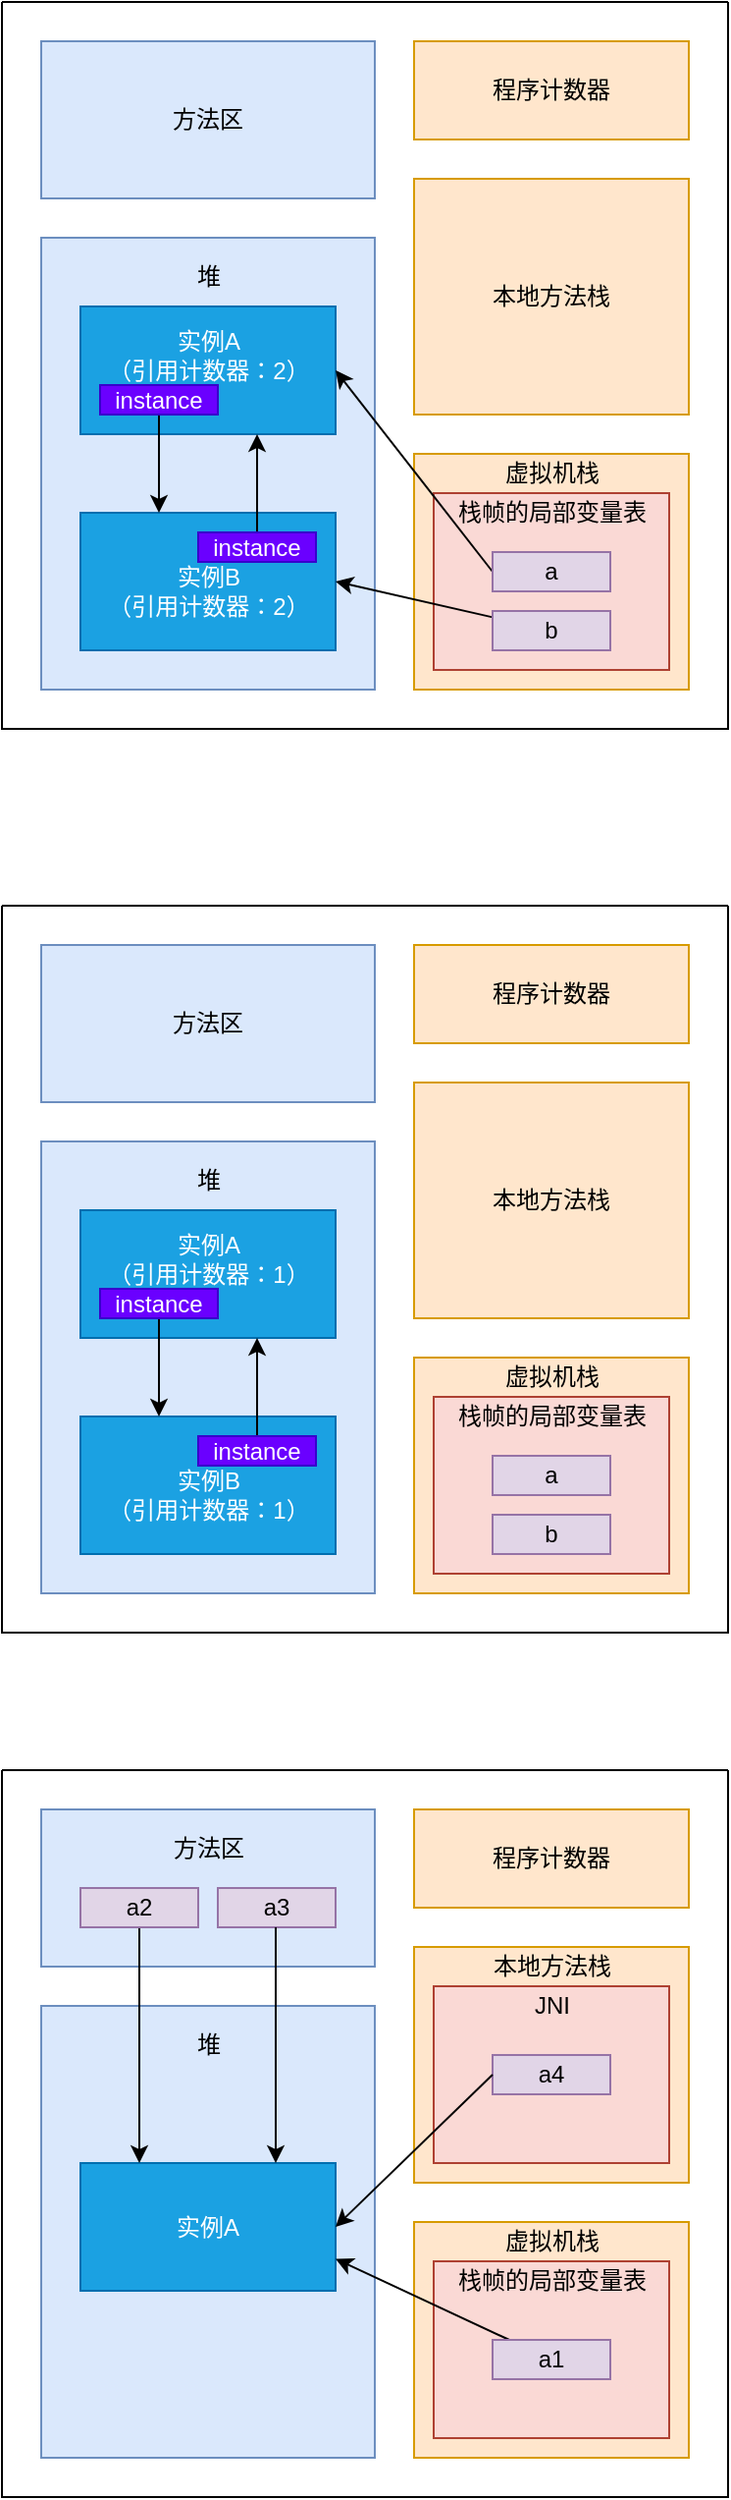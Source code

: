 <mxfile version="15.2.7" type="github"><diagram id="JGI1xZMa_0HHfpwyXVVf" name="Page-1"><mxGraphModel dx="782" dy="436" grid="1" gridSize="10" guides="1" tooltips="1" connect="1" arrows="1" fold="1" page="1" pageScale="1" pageWidth="500" pageHeight="500" math="0" shadow="0"><root><mxCell id="0"/><mxCell id="1" parent="0"/><mxCell id="lWt3rWoEdgT2WmFkieow-4" value="" style="swimlane;startSize=0;" parent="1" vertex="1"><mxGeometry x="60" y="20" width="370" height="370" as="geometry"><mxRectangle x="60" y="20" width="50" height="40" as="alternateBounds"/></mxGeometry></mxCell><mxCell id="lWt3rWoEdgT2WmFkieow-5" value="方法区" style="whiteSpace=wrap;html=1;fillColor=#dae8fc;strokeColor=#6c8ebf;" parent="lWt3rWoEdgT2WmFkieow-4" vertex="1"><mxGeometry x="20" y="20" width="170" height="80" as="geometry"/></mxCell><mxCell id="lWt3rWoEdgT2WmFkieow-6" value="" style="whiteSpace=wrap;html=1;fillColor=#dae8fc;strokeColor=#6c8ebf;" parent="lWt3rWoEdgT2WmFkieow-4" vertex="1"><mxGeometry x="20" y="120" width="170" height="230" as="geometry"/></mxCell><mxCell id="lWt3rWoEdgT2WmFkieow-7" value="" style="whiteSpace=wrap;html=1;fillColor=#ffe6cc;strokeColor=#d79b00;" parent="lWt3rWoEdgT2WmFkieow-4" vertex="1"><mxGeometry x="210" y="230" width="140" height="120" as="geometry"/></mxCell><mxCell id="lWt3rWoEdgT2WmFkieow-9" value="程序计数器" style="whiteSpace=wrap;html=1;fillColor=#ffe6cc;strokeColor=#d79b00;" parent="lWt3rWoEdgT2WmFkieow-4" vertex="1"><mxGeometry x="210" y="20" width="140" height="50" as="geometry"/></mxCell><mxCell id="lWt3rWoEdgT2WmFkieow-10" value="虚拟机栈" style="text;html=1;align=center;verticalAlign=middle;resizable=0;points=[];autosize=1;strokeColor=none;fillColor=none;" parent="lWt3rWoEdgT2WmFkieow-4" vertex="1"><mxGeometry x="250" y="230" width="60" height="20" as="geometry"/></mxCell><mxCell id="lWt3rWoEdgT2WmFkieow-11" value="堆" style="text;html=1;align=center;verticalAlign=middle;resizable=0;points=[];autosize=1;strokeColor=none;fillColor=none;" parent="lWt3rWoEdgT2WmFkieow-4" vertex="1"><mxGeometry x="90" y="130" width="30" height="20" as="geometry"/></mxCell><mxCell id="lWt3rWoEdgT2WmFkieow-13" value="" style="rounded=0;whiteSpace=wrap;html=1;fillColor=#1ba1e2;strokeColor=#006EAF;fontColor=#ffffff;" parent="lWt3rWoEdgT2WmFkieow-4" vertex="1"><mxGeometry x="40" y="155" width="130" height="65" as="geometry"/></mxCell><mxCell id="lWt3rWoEdgT2WmFkieow-14" value="" style="rounded=0;whiteSpace=wrap;html=1;fillColor=#1ba1e2;strokeColor=#006EAF;fontColor=#ffffff;" parent="lWt3rWoEdgT2WmFkieow-4" vertex="1"><mxGeometry x="40" y="260" width="130" height="70" as="geometry"/></mxCell><mxCell id="lWt3rWoEdgT2WmFkieow-18" value="" style="edgeStyle=orthogonalEdgeStyle;rounded=0;orthogonalLoop=1;jettySize=auto;html=1;" parent="lWt3rWoEdgT2WmFkieow-4" source="lWt3rWoEdgT2WmFkieow-16" target="lWt3rWoEdgT2WmFkieow-13" edge="1"><mxGeometry relative="1" as="geometry"><Array as="points"><mxPoint x="130" y="230"/><mxPoint x="130" y="230"/></Array></mxGeometry></mxCell><mxCell id="lWt3rWoEdgT2WmFkieow-16" value="instance" style="rounded=0;whiteSpace=wrap;html=1;fillColor=#6a00ff;strokeColor=#3700CC;fontColor=#ffffff;" parent="lWt3rWoEdgT2WmFkieow-4" vertex="1"><mxGeometry x="100" y="270" width="60" height="15" as="geometry"/></mxCell><mxCell id="lWt3rWoEdgT2WmFkieow-17" value="" style="edgeStyle=orthogonalEdgeStyle;rounded=0;orthogonalLoop=1;jettySize=auto;html=1;" parent="lWt3rWoEdgT2WmFkieow-4" source="lWt3rWoEdgT2WmFkieow-15" edge="1"><mxGeometry relative="1" as="geometry"><mxPoint x="80" y="260" as="targetPoint"/></mxGeometry></mxCell><mxCell id="lWt3rWoEdgT2WmFkieow-15" value="instance" style="rounded=0;whiteSpace=wrap;html=1;fillColor=#6a00ff;strokeColor=#3700CC;fontColor=#ffffff;" parent="lWt3rWoEdgT2WmFkieow-4" vertex="1"><mxGeometry x="50" y="195" width="60" height="15" as="geometry"/></mxCell><mxCell id="lWt3rWoEdgT2WmFkieow-8" value="本地方法栈" style="whiteSpace=wrap;html=1;fillColor=#ffe6cc;strokeColor=#d79b00;" parent="lWt3rWoEdgT2WmFkieow-4" vertex="1"><mxGeometry x="210" y="90" width="140" height="120" as="geometry"/></mxCell><mxCell id="lWt3rWoEdgT2WmFkieow-19" value="" style="rounded=0;whiteSpace=wrap;html=1;fillColor=#fad9d5;strokeColor=#ae4132;" parent="lWt3rWoEdgT2WmFkieow-4" vertex="1"><mxGeometry x="220" y="250" width="120" height="90" as="geometry"/></mxCell><mxCell id="lWt3rWoEdgT2WmFkieow-20" value="栈帧的局部变量表" style="text;html=1;align=center;verticalAlign=middle;resizable=0;points=[];autosize=1;strokeColor=none;fillColor=none;" parent="lWt3rWoEdgT2WmFkieow-4" vertex="1"><mxGeometry x="225" y="250" width="110" height="20" as="geometry"/></mxCell><mxCell id="iRe2CtQlrrQ_LKRuZvav-3" style="rounded=0;orthogonalLoop=1;jettySize=auto;html=1;entryX=1;entryY=0.5;entryDx=0;entryDy=0;exitX=0;exitY=0.5;exitDx=0;exitDy=0;" parent="lWt3rWoEdgT2WmFkieow-4" source="iRe2CtQlrrQ_LKRuZvav-1" target="lWt3rWoEdgT2WmFkieow-13" edge="1"><mxGeometry relative="1" as="geometry"/></mxCell><mxCell id="iRe2CtQlrrQ_LKRuZvav-1" value="a" style="rounded=0;whiteSpace=wrap;html=1;fillColor=#e1d5e7;strokeColor=#9673a6;" parent="lWt3rWoEdgT2WmFkieow-4" vertex="1"><mxGeometry x="250" y="280" width="60" height="20" as="geometry"/></mxCell><mxCell id="iRe2CtQlrrQ_LKRuZvav-5" style="edgeStyle=none;rounded=0;orthogonalLoop=1;jettySize=auto;html=1;entryX=1;entryY=0.5;entryDx=0;entryDy=0;" parent="lWt3rWoEdgT2WmFkieow-4" source="iRe2CtQlrrQ_LKRuZvav-2" target="lWt3rWoEdgT2WmFkieow-14" edge="1"><mxGeometry relative="1" as="geometry"/></mxCell><mxCell id="iRe2CtQlrrQ_LKRuZvav-2" value="b" style="rounded=0;whiteSpace=wrap;html=1;fillColor=#e1d5e7;strokeColor=#9673a6;" parent="lWt3rWoEdgT2WmFkieow-4" vertex="1"><mxGeometry x="250" y="310" width="60" height="20" as="geometry"/></mxCell><mxCell id="QNXQyR8oD12LY2LMVM2n-55" value="&lt;font color=&quot;#ffffff&quot;&gt;实例A&lt;br&gt;（引用计数器：2）&lt;/font&gt;" style="text;html=1;align=center;verticalAlign=middle;resizable=0;points=[];autosize=1;strokeColor=none;fillColor=none;" parent="lWt3rWoEdgT2WmFkieow-4" vertex="1"><mxGeometry x="45" y="165" width="120" height="30" as="geometry"/></mxCell><mxCell id="QNXQyR8oD12LY2LMVM2n-56" value="&lt;font color=&quot;#ffffff&quot;&gt;实例B&lt;br&gt;（引用计数器：2）&lt;/font&gt;" style="text;html=1;align=center;verticalAlign=middle;resizable=0;points=[];autosize=1;strokeColor=none;fillColor=none;" parent="lWt3rWoEdgT2WmFkieow-4" vertex="1"><mxGeometry x="45" y="285" width="120" height="30" as="geometry"/></mxCell><mxCell id="QNXQyR8oD12LY2LMVM2n-1" value="" style="swimlane;startSize=0;" parent="1" vertex="1"><mxGeometry x="60" y="920" width="370" height="370" as="geometry"><mxRectangle x="60" y="20" width="50" height="40" as="alternateBounds"/></mxGeometry></mxCell><mxCell id="QNXQyR8oD12LY2LMVM2n-2" value="&lt;span style=&quot;color: rgba(0 , 0 , 0 , 0) ; font-family: monospace ; font-size: 0px&quot;&gt;%3CmxGraphModel%3E%3Croot%3E%3CmxCell%20id%3D%220%22%2F%3E%3CmxCell%20id%3D%221%22%20parent%3D%220%22%2F%3E%3CmxCell%20id%3D%222%22%20value%3D%22%26lt%3Bspan%26gt%3B%E6%9C%AC%E5%9C%B0%E6%96%B9%E6%B3%95%E6%A0%88%26lt%3B%2Fspan%26gt%3B%22%20style%3D%22text%3Bhtml%3D1%3Balign%3Dcenter%3BverticalAlign%3Dmiddle%3Bresizable%3D0%3Bpoints%3D%5B%5D%3Bautosize%3D1%3BstrokeColor%3Dnone%3BfillColor%3Dnone%3B%22%20vertex%3D%221%22%20parent%3D%221%22%3E%3CmxGeometry%20x%3D%22300%22%20y%3D%22540%22%20width%3D%2280%22%20height%3D%2220%22%20as%3D%22geometry%22%2F%3E%3C%2FmxCell%3E%3C%2Froot%3E%3C%2FmxGraphModel%3E&lt;/span&gt;" style="whiteSpace=wrap;html=1;fillColor=#dae8fc;strokeColor=#6c8ebf;" parent="QNXQyR8oD12LY2LMVM2n-1" vertex="1"><mxGeometry x="20" y="20" width="170" height="80" as="geometry"/></mxCell><mxCell id="QNXQyR8oD12LY2LMVM2n-3" value="" style="whiteSpace=wrap;html=1;fillColor=#dae8fc;strokeColor=#6c8ebf;" parent="QNXQyR8oD12LY2LMVM2n-1" vertex="1"><mxGeometry x="20" y="120" width="170" height="230" as="geometry"/></mxCell><mxCell id="QNXQyR8oD12LY2LMVM2n-4" value="" style="whiteSpace=wrap;html=1;fillColor=#ffe6cc;strokeColor=#d79b00;" parent="QNXQyR8oD12LY2LMVM2n-1" vertex="1"><mxGeometry x="210" y="230" width="140" height="120" as="geometry"/></mxCell><mxCell id="QNXQyR8oD12LY2LMVM2n-5" value="程序计数器" style="whiteSpace=wrap;html=1;fillColor=#ffe6cc;strokeColor=#d79b00;" parent="QNXQyR8oD12LY2LMVM2n-1" vertex="1"><mxGeometry x="210" y="20" width="140" height="50" as="geometry"/></mxCell><mxCell id="QNXQyR8oD12LY2LMVM2n-6" value="虚拟机栈" style="text;html=1;align=center;verticalAlign=middle;resizable=0;points=[];autosize=1;strokeColor=none;fillColor=none;" parent="QNXQyR8oD12LY2LMVM2n-1" vertex="1"><mxGeometry x="250" y="230" width="60" height="20" as="geometry"/></mxCell><mxCell id="QNXQyR8oD12LY2LMVM2n-7" value="堆" style="text;html=1;align=center;verticalAlign=middle;resizable=0;points=[];autosize=1;strokeColor=none;fillColor=none;" parent="QNXQyR8oD12LY2LMVM2n-1" vertex="1"><mxGeometry x="90" y="130" width="30" height="20" as="geometry"/></mxCell><mxCell id="QNXQyR8oD12LY2LMVM2n-8" value="实例A" style="rounded=0;whiteSpace=wrap;html=1;fillColor=#1ba1e2;strokeColor=#006EAF;fontColor=#ffffff;" parent="QNXQyR8oD12LY2LMVM2n-1" vertex="1"><mxGeometry x="40" y="200" width="130" height="65" as="geometry"/></mxCell><mxCell id="QNXQyR8oD12LY2LMVM2n-14" value="" style="whiteSpace=wrap;html=1;fillColor=#ffe6cc;strokeColor=#d79b00;" parent="QNXQyR8oD12LY2LMVM2n-1" vertex="1"><mxGeometry x="210" y="90" width="140" height="120" as="geometry"/></mxCell><mxCell id="QNXQyR8oD12LY2LMVM2n-15" value="" style="rounded=0;whiteSpace=wrap;html=1;fillColor=#fad9d5;strokeColor=#ae4132;" parent="QNXQyR8oD12LY2LMVM2n-1" vertex="1"><mxGeometry x="220" y="250" width="120" height="90" as="geometry"/></mxCell><mxCell id="QNXQyR8oD12LY2LMVM2n-16" value="栈帧的局部变量表" style="text;html=1;align=center;verticalAlign=middle;resizable=0;points=[];autosize=1;strokeColor=none;fillColor=none;" parent="QNXQyR8oD12LY2LMVM2n-1" vertex="1"><mxGeometry x="225" y="250" width="110" height="20" as="geometry"/></mxCell><mxCell id="QNXQyR8oD12LY2LMVM2n-19" style="edgeStyle=none;rounded=0;orthogonalLoop=1;jettySize=auto;html=1;entryX=1;entryY=0.75;entryDx=0;entryDy=0;" parent="QNXQyR8oD12LY2LMVM2n-1" source="QNXQyR8oD12LY2LMVM2n-20" target="QNXQyR8oD12LY2LMVM2n-8" edge="1"><mxGeometry relative="1" as="geometry"><mxPoint x="170" y="295" as="targetPoint"/></mxGeometry></mxCell><mxCell id="QNXQyR8oD12LY2LMVM2n-20" value="a1" style="rounded=0;whiteSpace=wrap;html=1;fillColor=#e1d5e7;strokeColor=#9673a6;" parent="QNXQyR8oD12LY2LMVM2n-1" vertex="1"><mxGeometry x="250" y="290" width="60" height="20" as="geometry"/></mxCell><mxCell id="QNXQyR8oD12LY2LMVM2n-22" value="&lt;span&gt;本地方法栈&lt;/span&gt;" style="text;html=1;align=center;verticalAlign=middle;resizable=0;points=[];autosize=1;strokeColor=none;fillColor=none;" parent="QNXQyR8oD12LY2LMVM2n-1" vertex="1"><mxGeometry x="240" y="90" width="80" height="20" as="geometry"/></mxCell><mxCell id="QNXQyR8oD12LY2LMVM2n-21" value="" style="rounded=0;whiteSpace=wrap;html=1;fillColor=#fad9d5;strokeColor=#ae4132;" parent="QNXQyR8oD12LY2LMVM2n-1" vertex="1"><mxGeometry x="220" y="110" width="120" height="90" as="geometry"/></mxCell><mxCell id="QNXQyR8oD12LY2LMVM2n-18" value="a4" style="rounded=0;whiteSpace=wrap;html=1;fillColor=#e1d5e7;strokeColor=#9673a6;" parent="QNXQyR8oD12LY2LMVM2n-1" vertex="1"><mxGeometry x="250" y="145" width="60" height="20" as="geometry"/></mxCell><mxCell id="QNXQyR8oD12LY2LMVM2n-17" style="rounded=0;orthogonalLoop=1;jettySize=auto;html=1;entryX=1;entryY=0.5;entryDx=0;entryDy=0;exitX=0;exitY=0.5;exitDx=0;exitDy=0;" parent="QNXQyR8oD12LY2LMVM2n-1" source="QNXQyR8oD12LY2LMVM2n-18" target="QNXQyR8oD12LY2LMVM2n-8" edge="1"><mxGeometry relative="1" as="geometry"/></mxCell><mxCell id="QNXQyR8oD12LY2LMVM2n-24" value="JNI" style="text;html=1;align=center;verticalAlign=middle;resizable=0;points=[];autosize=1;strokeColor=none;fillColor=none;" parent="QNXQyR8oD12LY2LMVM2n-1" vertex="1"><mxGeometry x="265" y="110" width="30" height="20" as="geometry"/></mxCell><mxCell id="QNXQyR8oD12LY2LMVM2n-25" value="方法区" style="text;html=1;align=center;verticalAlign=middle;resizable=0;points=[];autosize=1;strokeColor=none;fillColor=none;" parent="QNXQyR8oD12LY2LMVM2n-1" vertex="1"><mxGeometry x="80" y="30" width="50" height="20" as="geometry"/></mxCell><mxCell id="QNXQyR8oD12LY2LMVM2n-48" style="edgeStyle=orthogonalEdgeStyle;rounded=0;orthogonalLoop=1;jettySize=auto;html=1;" parent="QNXQyR8oD12LY2LMVM2n-1" source="QNXQyR8oD12LY2LMVM2n-26" edge="1"><mxGeometry relative="1" as="geometry"><mxPoint x="70" y="200" as="targetPoint"/></mxGeometry></mxCell><mxCell id="QNXQyR8oD12LY2LMVM2n-26" value="a2" style="rounded=0;whiteSpace=wrap;html=1;fillColor=#e1d5e7;strokeColor=#9673a6;" parent="QNXQyR8oD12LY2LMVM2n-1" vertex="1"><mxGeometry x="40" y="60" width="60" height="20" as="geometry"/></mxCell><mxCell id="QNXQyR8oD12LY2LMVM2n-47" value="a3" style="rounded=0;whiteSpace=wrap;html=1;fillColor=#e1d5e7;strokeColor=#9673a6;" parent="QNXQyR8oD12LY2LMVM2n-1" vertex="1"><mxGeometry x="110" y="60" width="60" height="20" as="geometry"/></mxCell><mxCell id="QNXQyR8oD12LY2LMVM2n-51" style="edgeStyle=orthogonalEdgeStyle;rounded=0;orthogonalLoop=1;jettySize=auto;html=1;" parent="QNXQyR8oD12LY2LMVM2n-1" edge="1"><mxGeometry relative="1" as="geometry"><mxPoint x="139.5" y="80" as="sourcePoint"/><mxPoint x="139.5" y="200" as="targetPoint"/></mxGeometry></mxCell><mxCell id="QNXQyR8oD12LY2LMVM2n-57" value="" style="swimlane;startSize=0;" parent="1" vertex="1"><mxGeometry x="60" y="480" width="370" height="370" as="geometry"><mxRectangle x="60" y="20" width="50" height="40" as="alternateBounds"/></mxGeometry></mxCell><mxCell id="QNXQyR8oD12LY2LMVM2n-58" value="方法区" style="whiteSpace=wrap;html=1;fillColor=#dae8fc;strokeColor=#6c8ebf;" parent="QNXQyR8oD12LY2LMVM2n-57" vertex="1"><mxGeometry x="20" y="20" width="170" height="80" as="geometry"/></mxCell><mxCell id="QNXQyR8oD12LY2LMVM2n-59" value="" style="whiteSpace=wrap;html=1;fillColor=#dae8fc;strokeColor=#6c8ebf;" parent="QNXQyR8oD12LY2LMVM2n-57" vertex="1"><mxGeometry x="20" y="120" width="170" height="230" as="geometry"/></mxCell><mxCell id="QNXQyR8oD12LY2LMVM2n-60" value="" style="whiteSpace=wrap;html=1;fillColor=#ffe6cc;strokeColor=#d79b00;" parent="QNXQyR8oD12LY2LMVM2n-57" vertex="1"><mxGeometry x="210" y="230" width="140" height="120" as="geometry"/></mxCell><mxCell id="QNXQyR8oD12LY2LMVM2n-61" value="程序计数器" style="whiteSpace=wrap;html=1;fillColor=#ffe6cc;strokeColor=#d79b00;" parent="QNXQyR8oD12LY2LMVM2n-57" vertex="1"><mxGeometry x="210" y="20" width="140" height="50" as="geometry"/></mxCell><mxCell id="QNXQyR8oD12LY2LMVM2n-62" value="虚拟机栈" style="text;html=1;align=center;verticalAlign=middle;resizable=0;points=[];autosize=1;strokeColor=none;fillColor=none;" parent="QNXQyR8oD12LY2LMVM2n-57" vertex="1"><mxGeometry x="250" y="230" width="60" height="20" as="geometry"/></mxCell><mxCell id="QNXQyR8oD12LY2LMVM2n-63" value="堆" style="text;html=1;align=center;verticalAlign=middle;resizable=0;points=[];autosize=1;strokeColor=none;fillColor=none;" parent="QNXQyR8oD12LY2LMVM2n-57" vertex="1"><mxGeometry x="90" y="130" width="30" height="20" as="geometry"/></mxCell><mxCell id="QNXQyR8oD12LY2LMVM2n-64" value="" style="rounded=0;whiteSpace=wrap;html=1;fillColor=#1ba1e2;strokeColor=#006EAF;fontColor=#ffffff;" parent="QNXQyR8oD12LY2LMVM2n-57" vertex="1"><mxGeometry x="40" y="155" width="130" height="65" as="geometry"/></mxCell><mxCell id="QNXQyR8oD12LY2LMVM2n-65" value="" style="rounded=0;whiteSpace=wrap;html=1;fillColor=#1ba1e2;strokeColor=#006EAF;fontColor=#ffffff;" parent="QNXQyR8oD12LY2LMVM2n-57" vertex="1"><mxGeometry x="40" y="260" width="130" height="70" as="geometry"/></mxCell><mxCell id="QNXQyR8oD12LY2LMVM2n-66" value="" style="edgeStyle=orthogonalEdgeStyle;rounded=0;orthogonalLoop=1;jettySize=auto;html=1;" parent="QNXQyR8oD12LY2LMVM2n-57" source="QNXQyR8oD12LY2LMVM2n-67" target="QNXQyR8oD12LY2LMVM2n-64" edge="1"><mxGeometry relative="1" as="geometry"><Array as="points"><mxPoint x="130" y="230"/><mxPoint x="130" y="230"/></Array></mxGeometry></mxCell><mxCell id="QNXQyR8oD12LY2LMVM2n-67" value="instance" style="rounded=0;whiteSpace=wrap;html=1;fillColor=#6a00ff;strokeColor=#3700CC;fontColor=#ffffff;" parent="QNXQyR8oD12LY2LMVM2n-57" vertex="1"><mxGeometry x="100" y="270" width="60" height="15" as="geometry"/></mxCell><mxCell id="QNXQyR8oD12LY2LMVM2n-68" value="" style="edgeStyle=orthogonalEdgeStyle;rounded=0;orthogonalLoop=1;jettySize=auto;html=1;" parent="QNXQyR8oD12LY2LMVM2n-57" source="QNXQyR8oD12LY2LMVM2n-69" edge="1"><mxGeometry relative="1" as="geometry"><mxPoint x="80" y="260" as="targetPoint"/></mxGeometry></mxCell><mxCell id="QNXQyR8oD12LY2LMVM2n-69" value="instance" style="rounded=0;whiteSpace=wrap;html=1;fillColor=#6a00ff;strokeColor=#3700CC;fontColor=#ffffff;" parent="QNXQyR8oD12LY2LMVM2n-57" vertex="1"><mxGeometry x="50" y="195" width="60" height="15" as="geometry"/></mxCell><mxCell id="QNXQyR8oD12LY2LMVM2n-70" value="本地方法栈" style="whiteSpace=wrap;html=1;fillColor=#ffe6cc;strokeColor=#d79b00;" parent="QNXQyR8oD12LY2LMVM2n-57" vertex="1"><mxGeometry x="210" y="90" width="140" height="120" as="geometry"/></mxCell><mxCell id="QNXQyR8oD12LY2LMVM2n-71" value="" style="rounded=0;whiteSpace=wrap;html=1;fillColor=#fad9d5;strokeColor=#ae4132;" parent="QNXQyR8oD12LY2LMVM2n-57" vertex="1"><mxGeometry x="220" y="250" width="120" height="90" as="geometry"/></mxCell><mxCell id="QNXQyR8oD12LY2LMVM2n-72" value="栈帧的局部变量表" style="text;html=1;align=center;verticalAlign=middle;resizable=0;points=[];autosize=1;strokeColor=none;fillColor=none;" parent="QNXQyR8oD12LY2LMVM2n-57" vertex="1"><mxGeometry x="225" y="250" width="110" height="20" as="geometry"/></mxCell><mxCell id="QNXQyR8oD12LY2LMVM2n-74" value="a" style="rounded=0;whiteSpace=wrap;html=1;fillColor=#e1d5e7;strokeColor=#9673a6;" parent="QNXQyR8oD12LY2LMVM2n-57" vertex="1"><mxGeometry x="250" y="280" width="60" height="20" as="geometry"/></mxCell><mxCell id="QNXQyR8oD12LY2LMVM2n-76" value="b" style="rounded=0;whiteSpace=wrap;html=1;fillColor=#e1d5e7;strokeColor=#9673a6;" parent="QNXQyR8oD12LY2LMVM2n-57" vertex="1"><mxGeometry x="250" y="310" width="60" height="20" as="geometry"/></mxCell><mxCell id="QNXQyR8oD12LY2LMVM2n-77" value="&lt;font color=&quot;#ffffff&quot;&gt;实例A&lt;br&gt;（引用计数器：1）&lt;/font&gt;" style="text;html=1;align=center;verticalAlign=middle;resizable=0;points=[];autosize=1;strokeColor=none;fillColor=none;" parent="QNXQyR8oD12LY2LMVM2n-57" vertex="1"><mxGeometry x="45" y="165" width="120" height="30" as="geometry"/></mxCell><mxCell id="QNXQyR8oD12LY2LMVM2n-78" value="&lt;font color=&quot;#ffffff&quot;&gt;实例B&lt;br&gt;（引用计数器：1）&lt;/font&gt;" style="text;html=1;align=center;verticalAlign=middle;resizable=0;points=[];autosize=1;strokeColor=none;fillColor=none;" parent="QNXQyR8oD12LY2LMVM2n-57" vertex="1"><mxGeometry x="45" y="285" width="120" height="30" as="geometry"/></mxCell></root></mxGraphModel></diagram></mxfile>